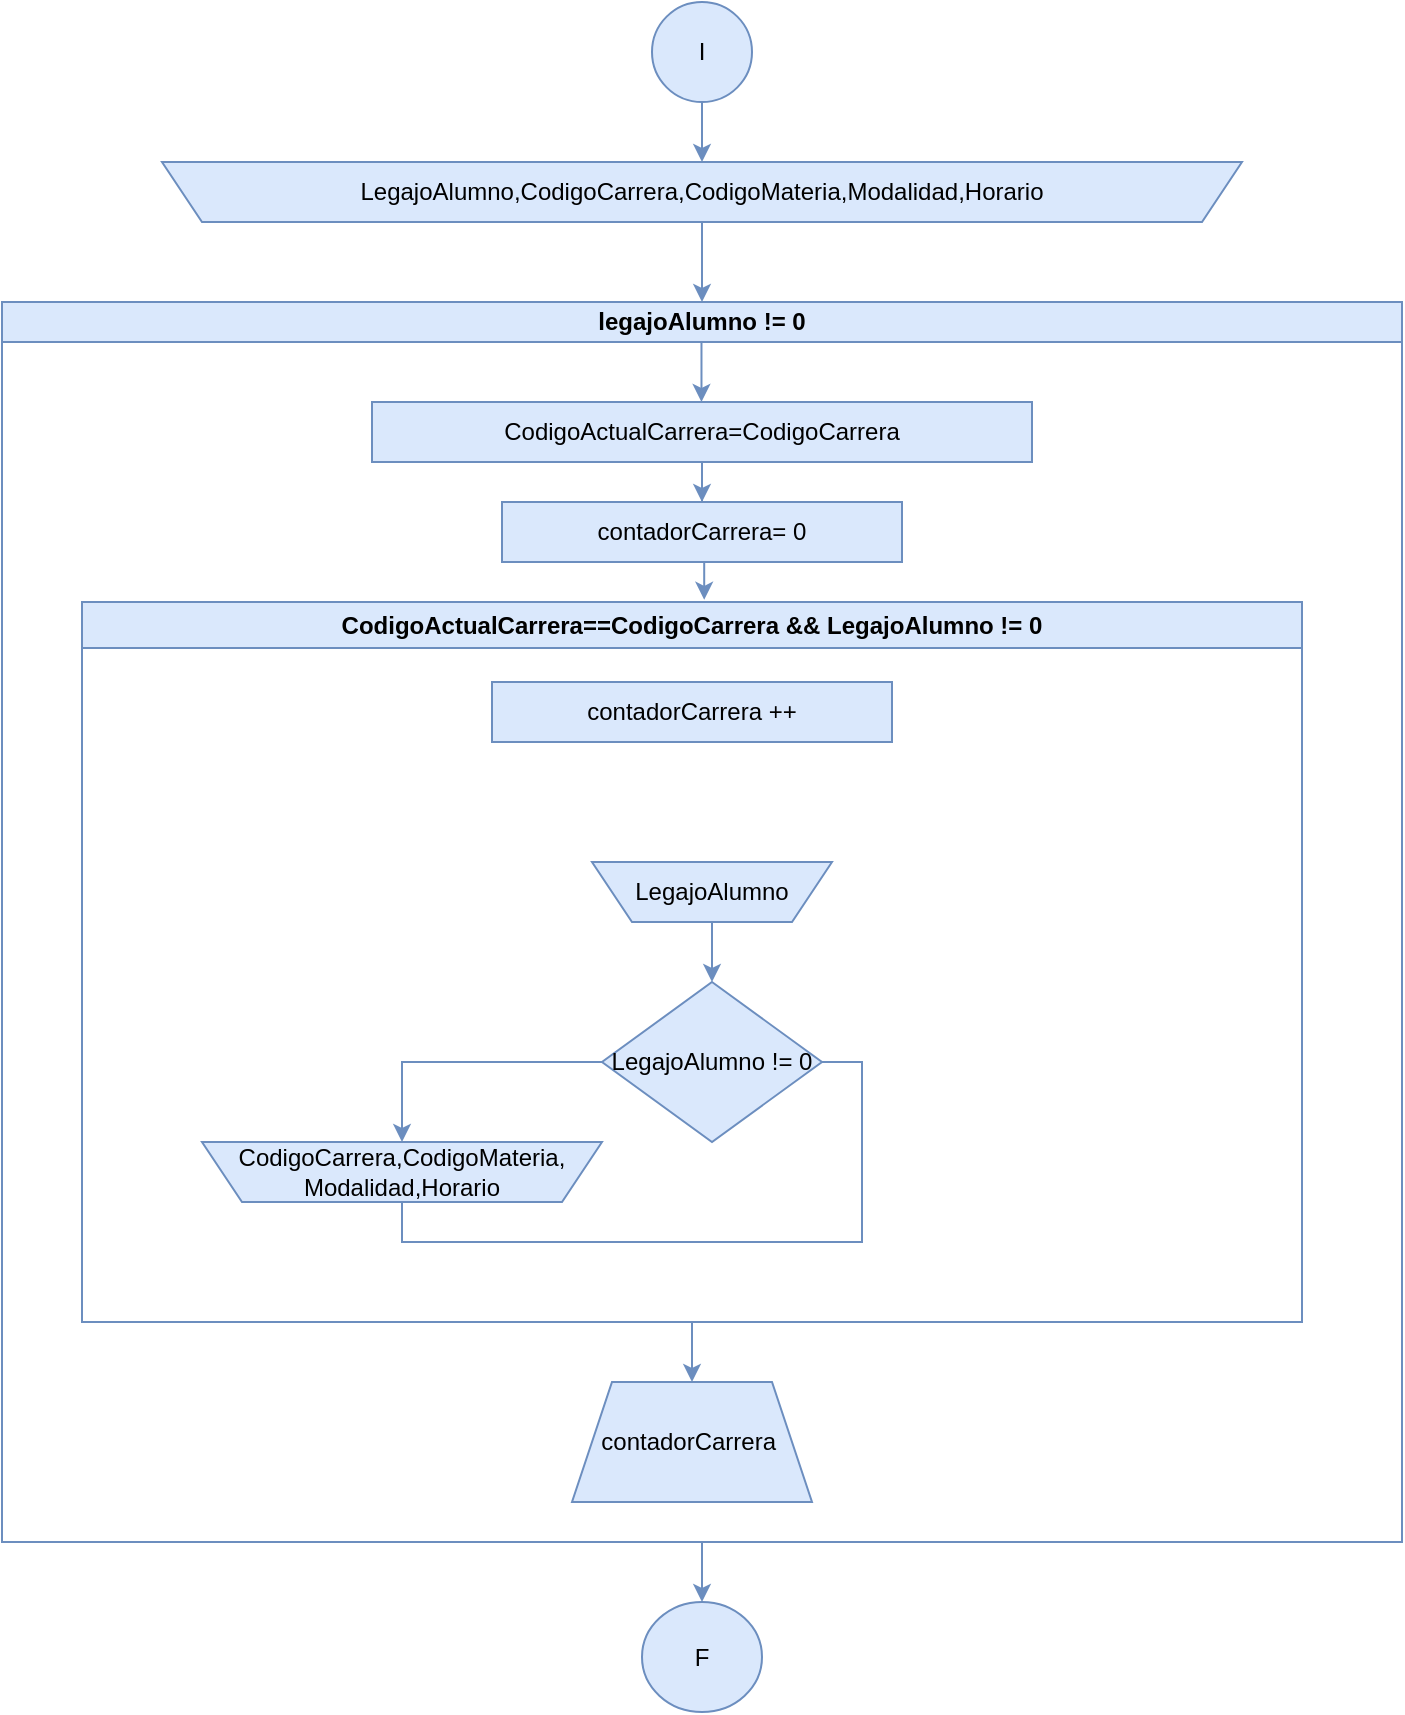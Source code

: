 <mxfile version="21.7.5" type="device">
  <diagram name="Página-1" id="0Y-iDLek27sFe1EVcIVd">
    <mxGraphModel dx="1509" dy="882" grid="1" gridSize="10" guides="1" tooltips="1" connect="1" arrows="1" fold="1" page="1" pageScale="1" pageWidth="1654" pageHeight="1169" math="0" shadow="0">
      <root>
        <mxCell id="0" />
        <mxCell id="1" parent="0" />
        <mxCell id="6JfGiPolu1P45nqdGQlE-1" value="" style="edgeStyle=orthogonalEdgeStyle;rounded=0;orthogonalLoop=1;jettySize=auto;html=1;fillColor=#dae8fc;strokeColor=#6c8ebf;" edge="1" parent="1" source="6JfGiPolu1P45nqdGQlE-2" target="6JfGiPolu1P45nqdGQlE-4">
          <mxGeometry relative="1" as="geometry" />
        </mxCell>
        <mxCell id="6JfGiPolu1P45nqdGQlE-2" value="I" style="ellipse;whiteSpace=wrap;html=1;fillColor=#dae8fc;strokeColor=#6c8ebf;" vertex="1" parent="1">
          <mxGeometry x="355" y="220" width="50" height="50" as="geometry" />
        </mxCell>
        <mxCell id="6JfGiPolu1P45nqdGQlE-47" style="edgeStyle=orthogonalEdgeStyle;rounded=0;orthogonalLoop=1;jettySize=auto;html=1;exitX=0.5;exitY=0;exitDx=0;exitDy=0;entryX=0.5;entryY=0;entryDx=0;entryDy=0;fillColor=#dae8fc;strokeColor=#6c8ebf;" edge="1" parent="1" source="6JfGiPolu1P45nqdGQlE-4" target="6JfGiPolu1P45nqdGQlE-6">
          <mxGeometry relative="1" as="geometry" />
        </mxCell>
        <mxCell id="6JfGiPolu1P45nqdGQlE-4" value="LegajoAlumno,CodigoCarrera,CodigoMateria,Modalidad,Horario" style="shape=trapezoid;perimeter=trapezoidPerimeter;whiteSpace=wrap;html=1;fixedSize=1;direction=west;fillColor=#dae8fc;strokeColor=#6c8ebf;" vertex="1" parent="1">
          <mxGeometry x="110" y="300" width="540" height="30" as="geometry" />
        </mxCell>
        <mxCell id="6JfGiPolu1P45nqdGQlE-5" value="" style="edgeStyle=orthogonalEdgeStyle;rounded=0;orthogonalLoop=1;jettySize=auto;html=1;fillColor=#dae8fc;strokeColor=#6c8ebf;entryX=0.5;entryY=0;entryDx=0;entryDy=0;" edge="1" parent="1" source="6JfGiPolu1P45nqdGQlE-6" target="6JfGiPolu1P45nqdGQlE-42">
          <mxGeometry relative="1" as="geometry">
            <mxPoint x="380.0" y="1550" as="targetPoint" />
          </mxGeometry>
        </mxCell>
        <mxCell id="6JfGiPolu1P45nqdGQlE-6" value="legajoAlumno != 0" style="swimlane;whiteSpace=wrap;html=1;fillColor=#dae8fc;strokeColor=#6c8ebf;startSize=20;" vertex="1" parent="1">
          <mxGeometry x="30" y="370" width="700" height="620" as="geometry" />
        </mxCell>
        <mxCell id="6JfGiPolu1P45nqdGQlE-7" value="" style="edgeStyle=orthogonalEdgeStyle;rounded=0;orthogonalLoop=1;jettySize=auto;html=1;fillColor=#dae8fc;strokeColor=#6c8ebf;" edge="1" parent="6JfGiPolu1P45nqdGQlE-6" source="6JfGiPolu1P45nqdGQlE-8" target="6JfGiPolu1P45nqdGQlE-36">
          <mxGeometry relative="1" as="geometry" />
        </mxCell>
        <mxCell id="6JfGiPolu1P45nqdGQlE-8" value="&lt;div&gt;CodigoActualCarrera==CodigoCarrera &amp;amp;&amp;amp;&amp;nbsp;&lt;span style=&quot;background-color: initial;&quot;&gt;LegajoAlumno != 0&lt;/span&gt;&lt;/div&gt;" style="swimlane;whiteSpace=wrap;html=1;startSize=23;fillColor=#dae8fc;strokeColor=#6c8ebf;" vertex="1" parent="6JfGiPolu1P45nqdGQlE-6">
          <mxGeometry x="40" y="150" width="610" height="360" as="geometry" />
        </mxCell>
        <mxCell id="6JfGiPolu1P45nqdGQlE-9" style="edgeStyle=orthogonalEdgeStyle;rounded=0;orthogonalLoop=1;jettySize=auto;html=1;exitX=1;exitY=0.5;exitDx=0;exitDy=0;entryX=0.5;entryY=0;entryDx=0;entryDy=0;endArrow=none;endFill=0;fillColor=#dae8fc;strokeColor=#6c8ebf;" edge="1" parent="6JfGiPolu1P45nqdGQlE-8" source="6JfGiPolu1P45nqdGQlE-11" target="6JfGiPolu1P45nqdGQlE-12">
          <mxGeometry relative="1" as="geometry" />
        </mxCell>
        <mxCell id="6JfGiPolu1P45nqdGQlE-10" style="edgeStyle=orthogonalEdgeStyle;rounded=0;orthogonalLoop=1;jettySize=auto;html=1;exitX=0;exitY=0.5;exitDx=0;exitDy=0;entryX=0.5;entryY=1;entryDx=0;entryDy=0;fillColor=#dae8fc;strokeColor=#6c8ebf;" edge="1" parent="6JfGiPolu1P45nqdGQlE-8" source="6JfGiPolu1P45nqdGQlE-11" target="6JfGiPolu1P45nqdGQlE-12">
          <mxGeometry relative="1" as="geometry" />
        </mxCell>
        <mxCell id="6JfGiPolu1P45nqdGQlE-11" value="LegajoAlumno != 0" style="rhombus;whiteSpace=wrap;html=1;fillColor=#dae8fc;strokeColor=#6c8ebf;" vertex="1" parent="6JfGiPolu1P45nqdGQlE-8">
          <mxGeometry x="260" y="190" width="110" height="80" as="geometry" />
        </mxCell>
        <mxCell id="6JfGiPolu1P45nqdGQlE-12" value="&lt;div&gt;CodigoCarrera,CodigoMateria,&lt;/div&gt;&lt;div&gt;Modalidad,Horario&lt;/div&gt;" style="shape=trapezoid;perimeter=trapezoidPerimeter;whiteSpace=wrap;html=1;fixedSize=1;direction=west;fillColor=#dae8fc;strokeColor=#6c8ebf;" vertex="1" parent="6JfGiPolu1P45nqdGQlE-8">
          <mxGeometry x="60.0" y="270" width="200" height="30" as="geometry" />
        </mxCell>
        <mxCell id="6JfGiPolu1P45nqdGQlE-13" value="" style="edgeStyle=orthogonalEdgeStyle;rounded=0;orthogonalLoop=1;jettySize=auto;html=1;fillColor=#dae8fc;strokeColor=#6c8ebf;" edge="1" parent="6JfGiPolu1P45nqdGQlE-8" source="6JfGiPolu1P45nqdGQlE-14" target="6JfGiPolu1P45nqdGQlE-11">
          <mxGeometry relative="1" as="geometry" />
        </mxCell>
        <mxCell id="6JfGiPolu1P45nqdGQlE-14" value="LegajoAlumno" style="shape=trapezoid;perimeter=trapezoidPerimeter;whiteSpace=wrap;html=1;fixedSize=1;direction=west;fillColor=#dae8fc;strokeColor=#6c8ebf;" vertex="1" parent="6JfGiPolu1P45nqdGQlE-8">
          <mxGeometry x="255.0" y="130" width="120" height="30" as="geometry" />
        </mxCell>
        <mxCell id="6JfGiPolu1P45nqdGQlE-15" style="edgeStyle=orthogonalEdgeStyle;rounded=0;orthogonalLoop=1;jettySize=auto;html=1;exitX=0.5;exitY=0;exitDx=0;exitDy=0;fillColor=#dae8fc;strokeColor=#6c8ebf;" edge="1" parent="6JfGiPolu1P45nqdGQlE-8" source="6JfGiPolu1P45nqdGQlE-14" target="6JfGiPolu1P45nqdGQlE-14">
          <mxGeometry relative="1" as="geometry" />
        </mxCell>
        <mxCell id="6JfGiPolu1P45nqdGQlE-17" value="contadorCarrera&amp;nbsp;++" style="whiteSpace=wrap;html=1;fillColor=#dae8fc;strokeColor=#6c8ebf;" vertex="1" parent="6JfGiPolu1P45nqdGQlE-8">
          <mxGeometry x="205" y="40" width="200" height="30" as="geometry" />
        </mxCell>
        <mxCell id="6JfGiPolu1P45nqdGQlE-23" value="" style="edgeStyle=orthogonalEdgeStyle;rounded=0;orthogonalLoop=1;jettySize=auto;html=1;fillColor=#dae8fc;strokeColor=#6c8ebf;" edge="1" parent="6JfGiPolu1P45nqdGQlE-6" source="6JfGiPolu1P45nqdGQlE-24" target="6JfGiPolu1P45nqdGQlE-28">
          <mxGeometry relative="1" as="geometry" />
        </mxCell>
        <mxCell id="6JfGiPolu1P45nqdGQlE-24" value="CodigoActualCarrera=CodigoCarrera" style="whiteSpace=wrap;html=1;fillColor=#dae8fc;strokeColor=#6c8ebf;" vertex="1" parent="6JfGiPolu1P45nqdGQlE-6">
          <mxGeometry x="185" y="50" width="330" height="30" as="geometry" />
        </mxCell>
        <mxCell id="6JfGiPolu1P45nqdGQlE-44" style="edgeStyle=orthogonalEdgeStyle;rounded=0;orthogonalLoop=1;jettySize=auto;html=1;exitX=0.5;exitY=1;exitDx=0;exitDy=0;entryX=0.51;entryY=-0.003;entryDx=0;entryDy=0;entryPerimeter=0;fillColor=#dae8fc;strokeColor=#6c8ebf;" edge="1" parent="6JfGiPolu1P45nqdGQlE-6" source="6JfGiPolu1P45nqdGQlE-28" target="6JfGiPolu1P45nqdGQlE-8">
          <mxGeometry relative="1" as="geometry" />
        </mxCell>
        <mxCell id="6JfGiPolu1P45nqdGQlE-28" value="contadorCarrera= 0" style="whiteSpace=wrap;html=1;fillColor=#dae8fc;strokeColor=#6c8ebf;" vertex="1" parent="6JfGiPolu1P45nqdGQlE-6">
          <mxGeometry x="250" y="100" width="200" height="30" as="geometry" />
        </mxCell>
        <mxCell id="6JfGiPolu1P45nqdGQlE-36" value="contadorCarrera&amp;nbsp;" style="shape=trapezoid;perimeter=trapezoidPerimeter;whiteSpace=wrap;html=1;fixedSize=1;fillColor=#dae8fc;strokeColor=#6c8ebf;" vertex="1" parent="6JfGiPolu1P45nqdGQlE-6">
          <mxGeometry x="285" y="540" width="120" height="60" as="geometry" />
        </mxCell>
        <mxCell id="6JfGiPolu1P45nqdGQlE-37" value="" style="edgeStyle=orthogonalEdgeStyle;rounded=0;orthogonalLoop=1;jettySize=auto;html=1;fillColor=#dae8fc;strokeColor=#6c8ebf;" edge="1" parent="6JfGiPolu1P45nqdGQlE-6">
          <mxGeometry relative="1" as="geometry">
            <mxPoint x="349.74" y="20" as="sourcePoint" />
            <mxPoint x="349.74" y="50" as="targetPoint" />
          </mxGeometry>
        </mxCell>
        <mxCell id="6JfGiPolu1P45nqdGQlE-42" value="F" style="ellipse;whiteSpace=wrap;html=1;fillColor=#dae8fc;strokeColor=#6c8ebf;" vertex="1" parent="1">
          <mxGeometry x="350" y="1020" width="60" height="55" as="geometry" />
        </mxCell>
      </root>
    </mxGraphModel>
  </diagram>
</mxfile>
